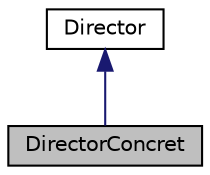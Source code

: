 digraph "DirectorConcret"
{
  edge [fontname="Helvetica",fontsize="10",labelfontname="Helvetica",labelfontsize="10"];
  node [fontname="Helvetica",fontsize="10",shape=record];
  Node1 [label="DirectorConcret",height=0.2,width=0.4,color="black", fillcolor="grey75", style="filled" fontcolor="black"];
  Node2 -> Node1 [dir="back",color="midnightblue",fontsize="10",style="solid",fontname="Helvetica"];
  Node2 [label="Director",height=0.2,width=0.4,color="black", fillcolor="white", style="filled",URL="$class_director.html",tooltip="Classe Director qui sert à gerer les builder de carte. "];
}
